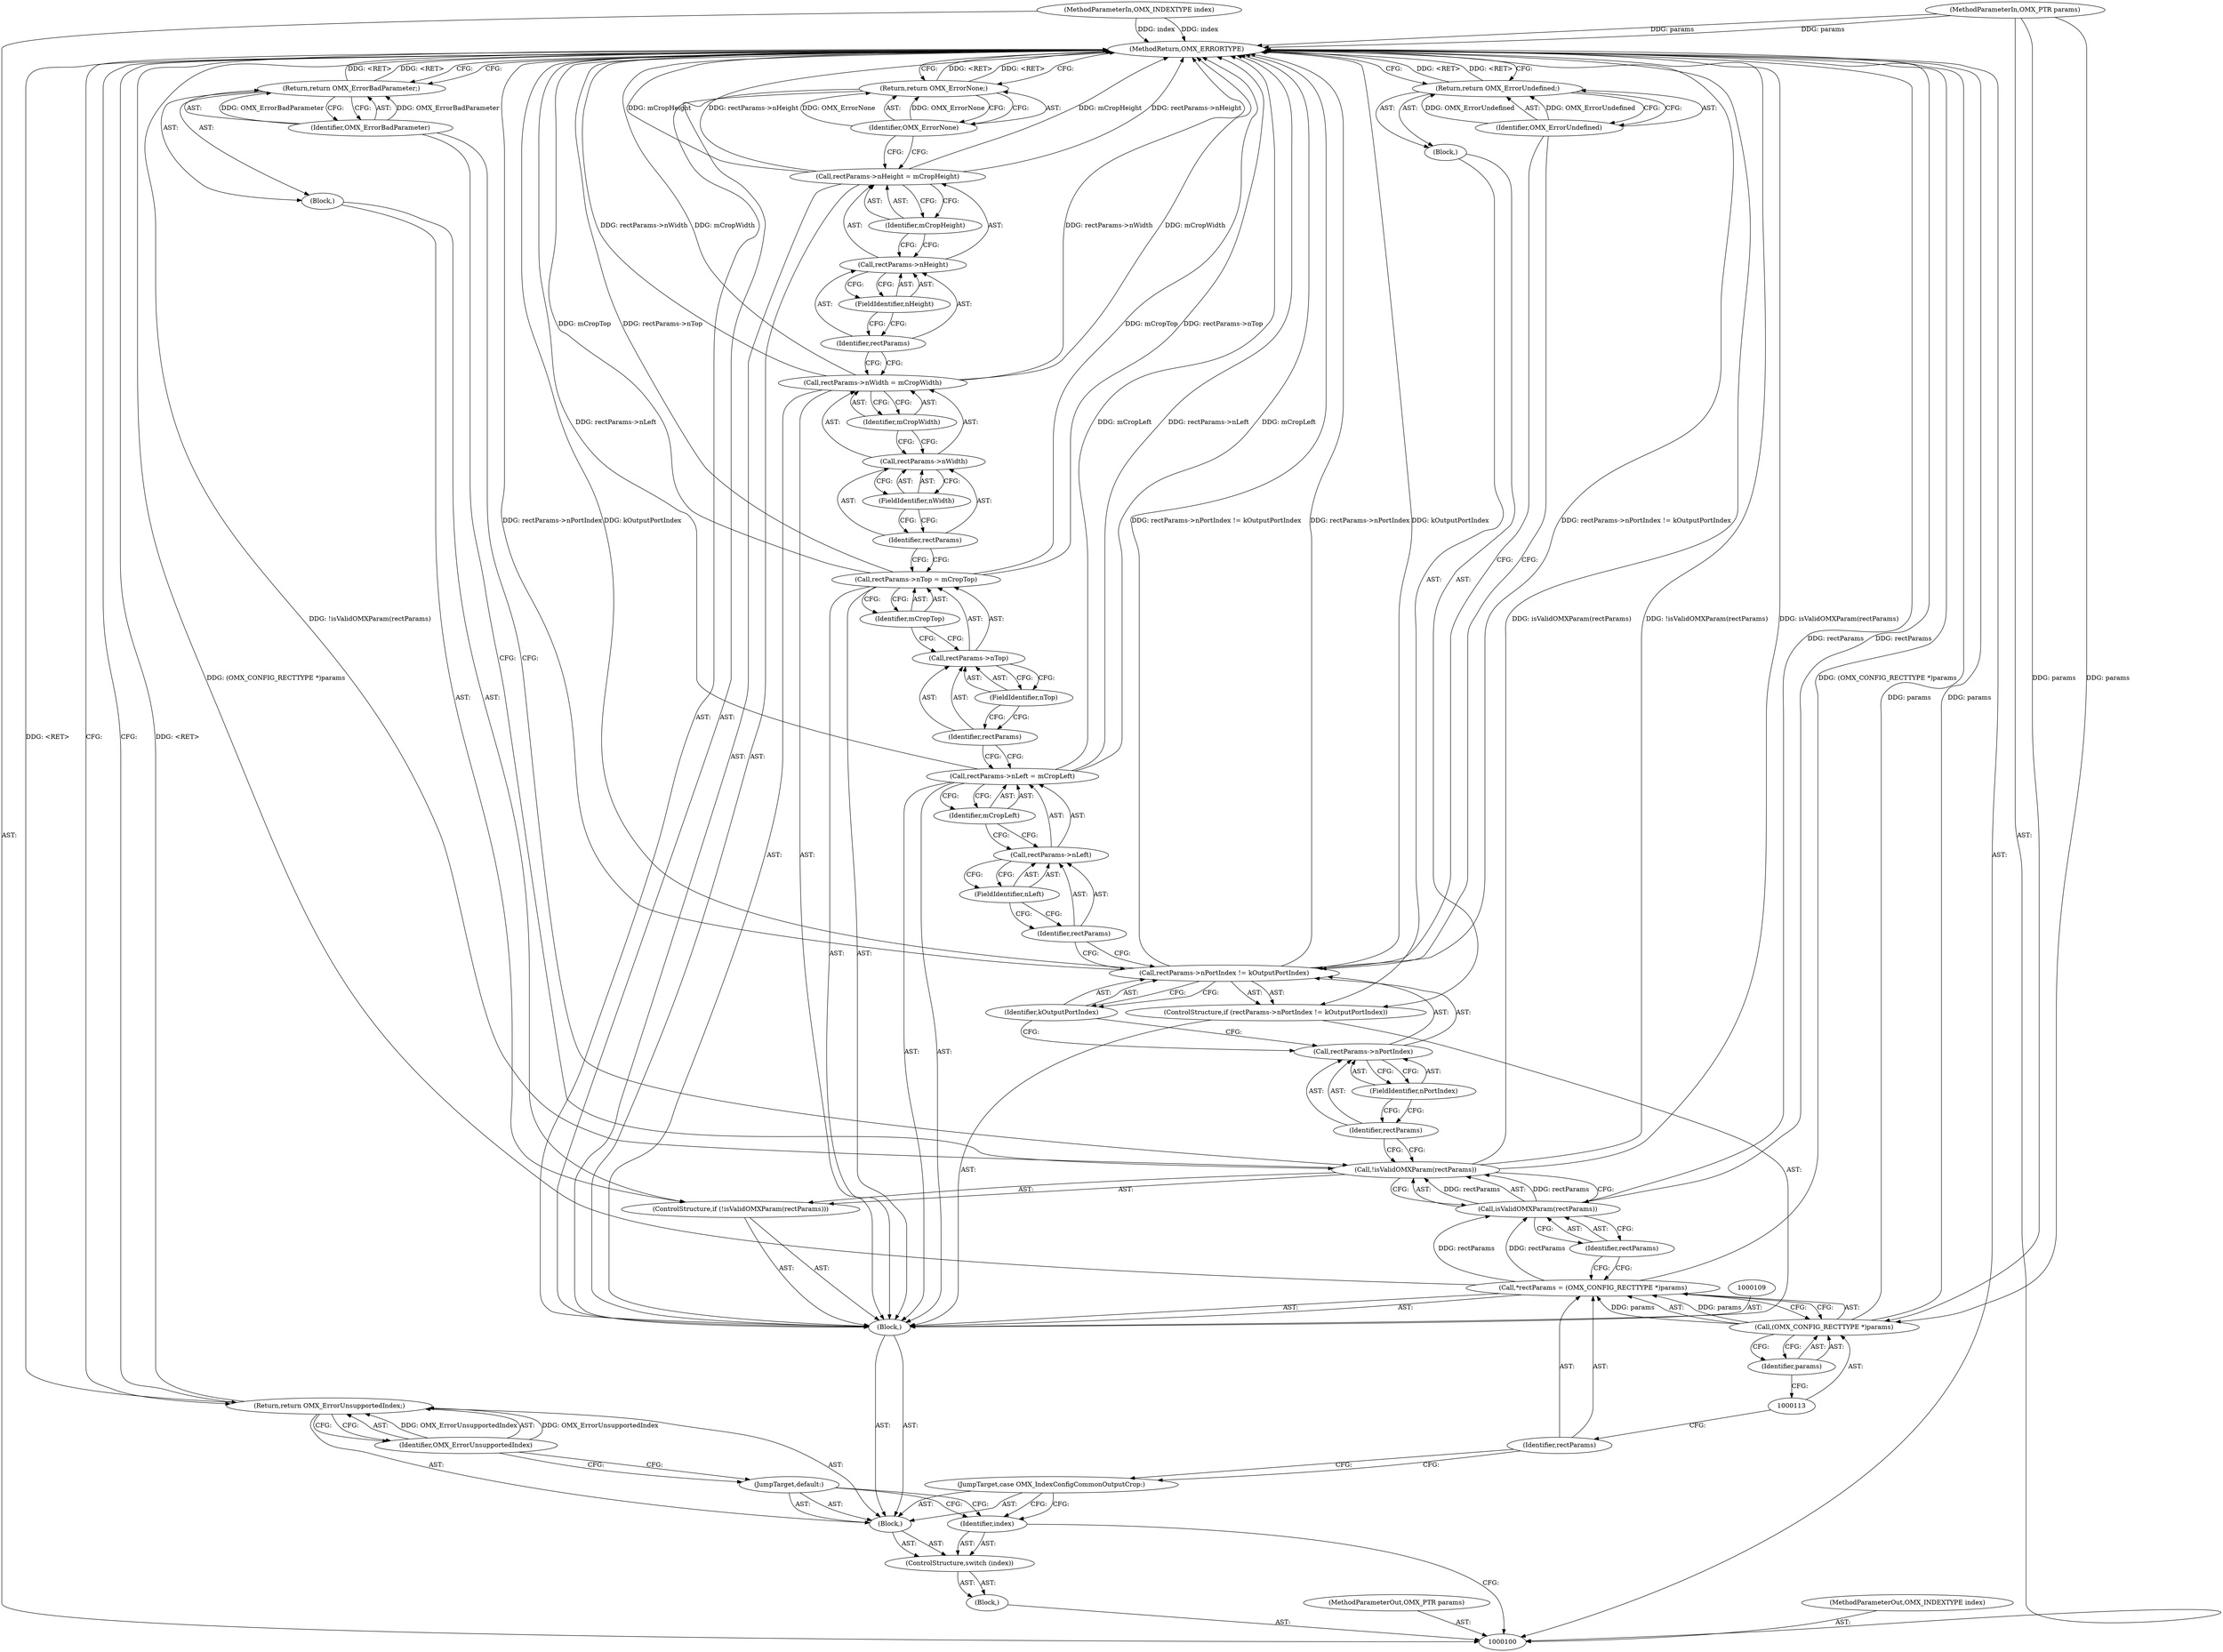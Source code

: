 digraph "0_Android_295c883fe3105b19bcd0f9e07d54c6b589fc5bff_38" {
"1000156" [label="(MethodReturn,OMX_ERRORTYPE)"];
"1000120" [label="(Return,return OMX_ErrorBadParameter;)"];
"1000121" [label="(Identifier,OMX_ErrorBadParameter)"];
"1000122" [label="(ControlStructure,if (rectParams->nPortIndex != kOutputPortIndex))"];
"1000123" [label="(Call,rectParams->nPortIndex != kOutputPortIndex)"];
"1000124" [label="(Call,rectParams->nPortIndex)"];
"1000125" [label="(Identifier,rectParams)"];
"1000126" [label="(FieldIdentifier,nPortIndex)"];
"1000127" [label="(Identifier,kOutputPortIndex)"];
"1000128" [label="(Block,)"];
"1000129" [label="(Return,return OMX_ErrorUndefined;)"];
"1000130" [label="(Identifier,OMX_ErrorUndefined)"];
"1000131" [label="(Call,rectParams->nLeft = mCropLeft)"];
"1000132" [label="(Call,rectParams->nLeft)"];
"1000133" [label="(Identifier,rectParams)"];
"1000134" [label="(FieldIdentifier,nLeft)"];
"1000135" [label="(Identifier,mCropLeft)"];
"1000136" [label="(Call,rectParams->nTop = mCropTop)"];
"1000137" [label="(Call,rectParams->nTop)"];
"1000138" [label="(Identifier,rectParams)"];
"1000139" [label="(FieldIdentifier,nTop)"];
"1000140" [label="(Identifier,mCropTop)"];
"1000141" [label="(Call,rectParams->nWidth = mCropWidth)"];
"1000142" [label="(Call,rectParams->nWidth)"];
"1000143" [label="(Identifier,rectParams)"];
"1000144" [label="(FieldIdentifier,nWidth)"];
"1000145" [label="(Identifier,mCropWidth)"];
"1000102" [label="(MethodParameterIn,OMX_PTR params)"];
"1000193" [label="(MethodParameterOut,OMX_PTR params)"];
"1000103" [label="(Block,)"];
"1000101" [label="(MethodParameterIn,OMX_INDEXTYPE index)"];
"1000192" [label="(MethodParameterOut,OMX_INDEXTYPE index)"];
"1000146" [label="(Call,rectParams->nHeight = mCropHeight)"];
"1000147" [label="(Call,rectParams->nHeight)"];
"1000148" [label="(Identifier,rectParams)"];
"1000149" [label="(FieldIdentifier,nHeight)"];
"1000150" [label="(Identifier,mCropHeight)"];
"1000151" [label="(Return,return OMX_ErrorNone;)"];
"1000152" [label="(Identifier,OMX_ErrorNone)"];
"1000153" [label="(JumpTarget,default:)"];
"1000154" [label="(Return,return OMX_ErrorUnsupportedIndex;)"];
"1000155" [label="(Identifier,OMX_ErrorUnsupportedIndex)"];
"1000104" [label="(ControlStructure,switch (index))"];
"1000106" [label="(Block,)"];
"1000105" [label="(Identifier,index)"];
"1000107" [label="(JumpTarget,case OMX_IndexConfigCommonOutputCrop:)"];
"1000108" [label="(Block,)"];
"1000110" [label="(Call,*rectParams = (OMX_CONFIG_RECTTYPE *)params)"];
"1000111" [label="(Identifier,rectParams)"];
"1000112" [label="(Call,(OMX_CONFIG_RECTTYPE *)params)"];
"1000114" [label="(Identifier,params)"];
"1000115" [label="(ControlStructure,if (!isValidOMXParam(rectParams)))"];
"1000116" [label="(Call,!isValidOMXParam(rectParams))"];
"1000117" [label="(Call,isValidOMXParam(rectParams))"];
"1000118" [label="(Identifier,rectParams)"];
"1000119" [label="(Block,)"];
"1000156" -> "1000100"  [label="AST: "];
"1000156" -> "1000120"  [label="CFG: "];
"1000156" -> "1000129"  [label="CFG: "];
"1000156" -> "1000151"  [label="CFG: "];
"1000156" -> "1000154"  [label="CFG: "];
"1000120" -> "1000156"  [label="DDG: <RET>"];
"1000129" -> "1000156"  [label="DDG: <RET>"];
"1000151" -> "1000156"  [label="DDG: <RET>"];
"1000116" -> "1000156"  [label="DDG: isValidOMXParam(rectParams)"];
"1000116" -> "1000156"  [label="DDG: !isValidOMXParam(rectParams)"];
"1000141" -> "1000156"  [label="DDG: rectParams->nWidth"];
"1000141" -> "1000156"  [label="DDG: mCropWidth"];
"1000112" -> "1000156"  [label="DDG: params"];
"1000136" -> "1000156"  [label="DDG: mCropTop"];
"1000136" -> "1000156"  [label="DDG: rectParams->nTop"];
"1000123" -> "1000156"  [label="DDG: kOutputPortIndex"];
"1000123" -> "1000156"  [label="DDG: rectParams->nPortIndex != kOutputPortIndex"];
"1000123" -> "1000156"  [label="DDG: rectParams->nPortIndex"];
"1000117" -> "1000156"  [label="DDG: rectParams"];
"1000146" -> "1000156"  [label="DDG: mCropHeight"];
"1000146" -> "1000156"  [label="DDG: rectParams->nHeight"];
"1000131" -> "1000156"  [label="DDG: rectParams->nLeft"];
"1000131" -> "1000156"  [label="DDG: mCropLeft"];
"1000102" -> "1000156"  [label="DDG: params"];
"1000110" -> "1000156"  [label="DDG: (OMX_CONFIG_RECTTYPE *)params"];
"1000101" -> "1000156"  [label="DDG: index"];
"1000154" -> "1000156"  [label="DDG: <RET>"];
"1000120" -> "1000119"  [label="AST: "];
"1000120" -> "1000121"  [label="CFG: "];
"1000121" -> "1000120"  [label="AST: "];
"1000156" -> "1000120"  [label="CFG: "];
"1000120" -> "1000156"  [label="DDG: <RET>"];
"1000121" -> "1000120"  [label="DDG: OMX_ErrorBadParameter"];
"1000121" -> "1000120"  [label="AST: "];
"1000121" -> "1000116"  [label="CFG: "];
"1000120" -> "1000121"  [label="CFG: "];
"1000121" -> "1000120"  [label="DDG: OMX_ErrorBadParameter"];
"1000122" -> "1000108"  [label="AST: "];
"1000123" -> "1000122"  [label="AST: "];
"1000128" -> "1000122"  [label="AST: "];
"1000123" -> "1000122"  [label="AST: "];
"1000123" -> "1000127"  [label="CFG: "];
"1000124" -> "1000123"  [label="AST: "];
"1000127" -> "1000123"  [label="AST: "];
"1000130" -> "1000123"  [label="CFG: "];
"1000133" -> "1000123"  [label="CFG: "];
"1000123" -> "1000156"  [label="DDG: kOutputPortIndex"];
"1000123" -> "1000156"  [label="DDG: rectParams->nPortIndex != kOutputPortIndex"];
"1000123" -> "1000156"  [label="DDG: rectParams->nPortIndex"];
"1000124" -> "1000123"  [label="AST: "];
"1000124" -> "1000126"  [label="CFG: "];
"1000125" -> "1000124"  [label="AST: "];
"1000126" -> "1000124"  [label="AST: "];
"1000127" -> "1000124"  [label="CFG: "];
"1000125" -> "1000124"  [label="AST: "];
"1000125" -> "1000116"  [label="CFG: "];
"1000126" -> "1000125"  [label="CFG: "];
"1000126" -> "1000124"  [label="AST: "];
"1000126" -> "1000125"  [label="CFG: "];
"1000124" -> "1000126"  [label="CFG: "];
"1000127" -> "1000123"  [label="AST: "];
"1000127" -> "1000124"  [label="CFG: "];
"1000123" -> "1000127"  [label="CFG: "];
"1000128" -> "1000122"  [label="AST: "];
"1000129" -> "1000128"  [label="AST: "];
"1000129" -> "1000128"  [label="AST: "];
"1000129" -> "1000130"  [label="CFG: "];
"1000130" -> "1000129"  [label="AST: "];
"1000156" -> "1000129"  [label="CFG: "];
"1000129" -> "1000156"  [label="DDG: <RET>"];
"1000130" -> "1000129"  [label="DDG: OMX_ErrorUndefined"];
"1000130" -> "1000129"  [label="AST: "];
"1000130" -> "1000123"  [label="CFG: "];
"1000129" -> "1000130"  [label="CFG: "];
"1000130" -> "1000129"  [label="DDG: OMX_ErrorUndefined"];
"1000131" -> "1000108"  [label="AST: "];
"1000131" -> "1000135"  [label="CFG: "];
"1000132" -> "1000131"  [label="AST: "];
"1000135" -> "1000131"  [label="AST: "];
"1000138" -> "1000131"  [label="CFG: "];
"1000131" -> "1000156"  [label="DDG: rectParams->nLeft"];
"1000131" -> "1000156"  [label="DDG: mCropLeft"];
"1000132" -> "1000131"  [label="AST: "];
"1000132" -> "1000134"  [label="CFG: "];
"1000133" -> "1000132"  [label="AST: "];
"1000134" -> "1000132"  [label="AST: "];
"1000135" -> "1000132"  [label="CFG: "];
"1000133" -> "1000132"  [label="AST: "];
"1000133" -> "1000123"  [label="CFG: "];
"1000134" -> "1000133"  [label="CFG: "];
"1000134" -> "1000132"  [label="AST: "];
"1000134" -> "1000133"  [label="CFG: "];
"1000132" -> "1000134"  [label="CFG: "];
"1000135" -> "1000131"  [label="AST: "];
"1000135" -> "1000132"  [label="CFG: "];
"1000131" -> "1000135"  [label="CFG: "];
"1000136" -> "1000108"  [label="AST: "];
"1000136" -> "1000140"  [label="CFG: "];
"1000137" -> "1000136"  [label="AST: "];
"1000140" -> "1000136"  [label="AST: "];
"1000143" -> "1000136"  [label="CFG: "];
"1000136" -> "1000156"  [label="DDG: mCropTop"];
"1000136" -> "1000156"  [label="DDG: rectParams->nTop"];
"1000137" -> "1000136"  [label="AST: "];
"1000137" -> "1000139"  [label="CFG: "];
"1000138" -> "1000137"  [label="AST: "];
"1000139" -> "1000137"  [label="AST: "];
"1000140" -> "1000137"  [label="CFG: "];
"1000138" -> "1000137"  [label="AST: "];
"1000138" -> "1000131"  [label="CFG: "];
"1000139" -> "1000138"  [label="CFG: "];
"1000139" -> "1000137"  [label="AST: "];
"1000139" -> "1000138"  [label="CFG: "];
"1000137" -> "1000139"  [label="CFG: "];
"1000140" -> "1000136"  [label="AST: "];
"1000140" -> "1000137"  [label="CFG: "];
"1000136" -> "1000140"  [label="CFG: "];
"1000141" -> "1000108"  [label="AST: "];
"1000141" -> "1000145"  [label="CFG: "];
"1000142" -> "1000141"  [label="AST: "];
"1000145" -> "1000141"  [label="AST: "];
"1000148" -> "1000141"  [label="CFG: "];
"1000141" -> "1000156"  [label="DDG: rectParams->nWidth"];
"1000141" -> "1000156"  [label="DDG: mCropWidth"];
"1000142" -> "1000141"  [label="AST: "];
"1000142" -> "1000144"  [label="CFG: "];
"1000143" -> "1000142"  [label="AST: "];
"1000144" -> "1000142"  [label="AST: "];
"1000145" -> "1000142"  [label="CFG: "];
"1000143" -> "1000142"  [label="AST: "];
"1000143" -> "1000136"  [label="CFG: "];
"1000144" -> "1000143"  [label="CFG: "];
"1000144" -> "1000142"  [label="AST: "];
"1000144" -> "1000143"  [label="CFG: "];
"1000142" -> "1000144"  [label="CFG: "];
"1000145" -> "1000141"  [label="AST: "];
"1000145" -> "1000142"  [label="CFG: "];
"1000141" -> "1000145"  [label="CFG: "];
"1000102" -> "1000100"  [label="AST: "];
"1000102" -> "1000156"  [label="DDG: params"];
"1000102" -> "1000112"  [label="DDG: params"];
"1000193" -> "1000100"  [label="AST: "];
"1000103" -> "1000100"  [label="AST: "];
"1000104" -> "1000103"  [label="AST: "];
"1000101" -> "1000100"  [label="AST: "];
"1000101" -> "1000156"  [label="DDG: index"];
"1000192" -> "1000100"  [label="AST: "];
"1000146" -> "1000108"  [label="AST: "];
"1000146" -> "1000150"  [label="CFG: "];
"1000147" -> "1000146"  [label="AST: "];
"1000150" -> "1000146"  [label="AST: "];
"1000152" -> "1000146"  [label="CFG: "];
"1000146" -> "1000156"  [label="DDG: mCropHeight"];
"1000146" -> "1000156"  [label="DDG: rectParams->nHeight"];
"1000147" -> "1000146"  [label="AST: "];
"1000147" -> "1000149"  [label="CFG: "];
"1000148" -> "1000147"  [label="AST: "];
"1000149" -> "1000147"  [label="AST: "];
"1000150" -> "1000147"  [label="CFG: "];
"1000148" -> "1000147"  [label="AST: "];
"1000148" -> "1000141"  [label="CFG: "];
"1000149" -> "1000148"  [label="CFG: "];
"1000149" -> "1000147"  [label="AST: "];
"1000149" -> "1000148"  [label="CFG: "];
"1000147" -> "1000149"  [label="CFG: "];
"1000150" -> "1000146"  [label="AST: "];
"1000150" -> "1000147"  [label="CFG: "];
"1000146" -> "1000150"  [label="CFG: "];
"1000151" -> "1000108"  [label="AST: "];
"1000151" -> "1000152"  [label="CFG: "];
"1000152" -> "1000151"  [label="AST: "];
"1000156" -> "1000151"  [label="CFG: "];
"1000151" -> "1000156"  [label="DDG: <RET>"];
"1000152" -> "1000151"  [label="DDG: OMX_ErrorNone"];
"1000152" -> "1000151"  [label="AST: "];
"1000152" -> "1000146"  [label="CFG: "];
"1000151" -> "1000152"  [label="CFG: "];
"1000152" -> "1000151"  [label="DDG: OMX_ErrorNone"];
"1000153" -> "1000106"  [label="AST: "];
"1000153" -> "1000105"  [label="CFG: "];
"1000155" -> "1000153"  [label="CFG: "];
"1000154" -> "1000106"  [label="AST: "];
"1000154" -> "1000155"  [label="CFG: "];
"1000155" -> "1000154"  [label="AST: "];
"1000156" -> "1000154"  [label="CFG: "];
"1000154" -> "1000156"  [label="DDG: <RET>"];
"1000155" -> "1000154"  [label="DDG: OMX_ErrorUnsupportedIndex"];
"1000155" -> "1000154"  [label="AST: "];
"1000155" -> "1000153"  [label="CFG: "];
"1000154" -> "1000155"  [label="CFG: "];
"1000155" -> "1000154"  [label="DDG: OMX_ErrorUnsupportedIndex"];
"1000104" -> "1000103"  [label="AST: "];
"1000105" -> "1000104"  [label="AST: "];
"1000106" -> "1000104"  [label="AST: "];
"1000106" -> "1000104"  [label="AST: "];
"1000107" -> "1000106"  [label="AST: "];
"1000108" -> "1000106"  [label="AST: "];
"1000153" -> "1000106"  [label="AST: "];
"1000154" -> "1000106"  [label="AST: "];
"1000105" -> "1000104"  [label="AST: "];
"1000105" -> "1000100"  [label="CFG: "];
"1000107" -> "1000105"  [label="CFG: "];
"1000153" -> "1000105"  [label="CFG: "];
"1000107" -> "1000106"  [label="AST: "];
"1000107" -> "1000105"  [label="CFG: "];
"1000111" -> "1000107"  [label="CFG: "];
"1000108" -> "1000106"  [label="AST: "];
"1000109" -> "1000108"  [label="AST: "];
"1000110" -> "1000108"  [label="AST: "];
"1000115" -> "1000108"  [label="AST: "];
"1000122" -> "1000108"  [label="AST: "];
"1000131" -> "1000108"  [label="AST: "];
"1000136" -> "1000108"  [label="AST: "];
"1000141" -> "1000108"  [label="AST: "];
"1000146" -> "1000108"  [label="AST: "];
"1000151" -> "1000108"  [label="AST: "];
"1000110" -> "1000108"  [label="AST: "];
"1000110" -> "1000112"  [label="CFG: "];
"1000111" -> "1000110"  [label="AST: "];
"1000112" -> "1000110"  [label="AST: "];
"1000118" -> "1000110"  [label="CFG: "];
"1000110" -> "1000156"  [label="DDG: (OMX_CONFIG_RECTTYPE *)params"];
"1000112" -> "1000110"  [label="DDG: params"];
"1000110" -> "1000117"  [label="DDG: rectParams"];
"1000111" -> "1000110"  [label="AST: "];
"1000111" -> "1000107"  [label="CFG: "];
"1000113" -> "1000111"  [label="CFG: "];
"1000112" -> "1000110"  [label="AST: "];
"1000112" -> "1000114"  [label="CFG: "];
"1000113" -> "1000112"  [label="AST: "];
"1000114" -> "1000112"  [label="AST: "];
"1000110" -> "1000112"  [label="CFG: "];
"1000112" -> "1000156"  [label="DDG: params"];
"1000112" -> "1000110"  [label="DDG: params"];
"1000102" -> "1000112"  [label="DDG: params"];
"1000114" -> "1000112"  [label="AST: "];
"1000114" -> "1000113"  [label="CFG: "];
"1000112" -> "1000114"  [label="CFG: "];
"1000115" -> "1000108"  [label="AST: "];
"1000116" -> "1000115"  [label="AST: "];
"1000119" -> "1000115"  [label="AST: "];
"1000116" -> "1000115"  [label="AST: "];
"1000116" -> "1000117"  [label="CFG: "];
"1000117" -> "1000116"  [label="AST: "];
"1000121" -> "1000116"  [label="CFG: "];
"1000125" -> "1000116"  [label="CFG: "];
"1000116" -> "1000156"  [label="DDG: isValidOMXParam(rectParams)"];
"1000116" -> "1000156"  [label="DDG: !isValidOMXParam(rectParams)"];
"1000117" -> "1000116"  [label="DDG: rectParams"];
"1000117" -> "1000116"  [label="AST: "];
"1000117" -> "1000118"  [label="CFG: "];
"1000118" -> "1000117"  [label="AST: "];
"1000116" -> "1000117"  [label="CFG: "];
"1000117" -> "1000156"  [label="DDG: rectParams"];
"1000117" -> "1000116"  [label="DDG: rectParams"];
"1000110" -> "1000117"  [label="DDG: rectParams"];
"1000118" -> "1000117"  [label="AST: "];
"1000118" -> "1000110"  [label="CFG: "];
"1000117" -> "1000118"  [label="CFG: "];
"1000119" -> "1000115"  [label="AST: "];
"1000120" -> "1000119"  [label="AST: "];
}
